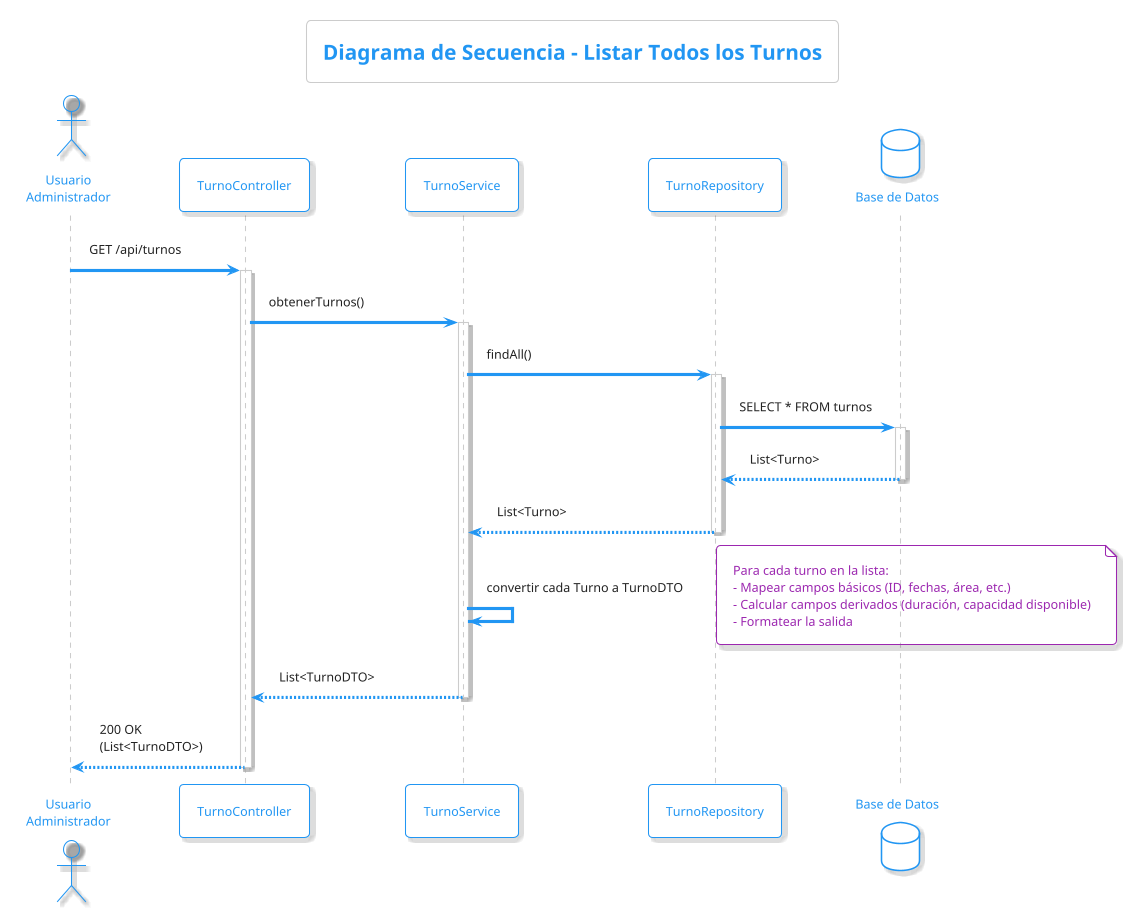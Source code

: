 @startuml sequence_listar_turnos
!theme materia-outline
title Diagrama de Secuencia - Listar Todos los Turnos

' ===== PARTICIPANTES =====
actor "Usuario\nAdministrador" as Usuario
participant "TurnoController" as Controller
participant "TurnoService" as Service
participant "TurnoRepository" as Repository
database "Base de Datos" as DB

' ===== FLUJO PRINCIPAL =====
Usuario -> Controller : GET /api/turnos

activate Controller
Controller -> Service : obtenerTurnos()
activate Service

Service -> Repository : findAll()
activate Repository
Repository -> DB : SELECT * FROM turnos
activate DB
DB --> Repository : List<Turno>
deactivate DB
Repository --> Service : List<Turno>
deactivate Repository

Service -> Service : convertir cada Turno a TurnoDTO
note right
    Para cada turno en la lista:
    - Mapear campos básicos (ID, fechas, área, etc.)
    - Calcular campos derivados (duración, capacidad disponible)
    - Formatear la salida
end note

Service --> Controller : List<TurnoDTO>
deactivate Service

Controller --> Usuario : 200 OK\n(List<TurnoDTO>)

deactivate Controller

@enduml
